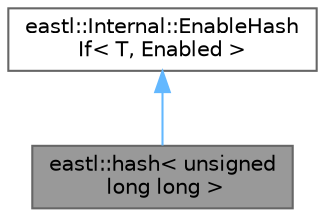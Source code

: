 digraph "eastl::hash&lt; unsigned long long &gt;"
{
 // LATEX_PDF_SIZE
  bgcolor="transparent";
  edge [fontname=Helvetica,fontsize=10,labelfontname=Helvetica,labelfontsize=10];
  node [fontname=Helvetica,fontsize=10,shape=box,height=0.2,width=0.4];
  Node1 [id="Node000001",label="eastl::hash\< unsigned\l long long \>",height=0.2,width=0.4,color="gray40", fillcolor="grey60", style="filled", fontcolor="black",tooltip=" "];
  Node2 -> Node1 [id="edge1_Node000001_Node000002",dir="back",color="steelblue1",style="solid",tooltip=" "];
  Node2 [id="Node000002",label="eastl::Internal::EnableHash\lIf\< T, Enabled \>",height=0.2,width=0.4,color="gray40", fillcolor="white", style="filled",URL="$structeastl_1_1_internal_1_1_enable_hash_if.html",tooltip=" "];
}
